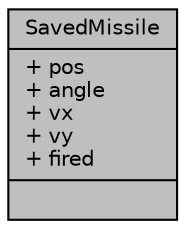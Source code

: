 digraph "SavedMissile"
{
 // LATEX_PDF_SIZE
  edge [fontname="Helvetica",fontsize="10",labelfontname="Helvetica",labelfontsize="10"];
  node [fontname="Helvetica",fontsize="10",shape=record];
  Node1 [label="{SavedMissile\n|+ pos\l+ angle\l+ vx\l+ vy\l+ fired\l|}",height=0.2,width=0.4,color="black", fillcolor="grey75", style="filled", fontcolor="black",tooltip="structure containing all information which have to be saved in file for missile"];
}

